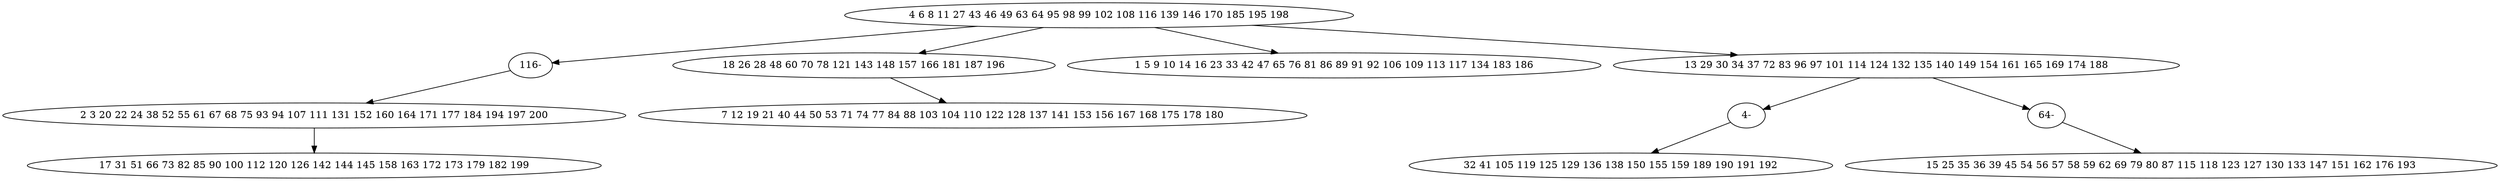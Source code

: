 digraph true_tree {
	"0" -> "10"
	"0" -> "2"
	"1" -> "3"
	"0" -> "4"
	"0" -> "5"
	"5" -> "9"
	"2" -> "7"
	"5" -> "11"
	"9" -> "6"
	"10" -> "1"
	"11" -> "8"
	"0" [label="4 6 8 11 27 43 46 49 63 64 95 98 99 102 108 116 139 146 170 185 195 198"];
	"1" [label="2 3 20 22 24 38 52 55 61 67 68 75 93 94 107 111 131 152 160 164 171 177 184 194 197 200"];
	"2" [label="18 26 28 48 60 70 78 121 143 148 157 166 181 187 196"];
	"3" [label="17 31 51 66 73 82 85 90 100 112 120 126 142 144 145 158 163 172 173 179 182 199"];
	"4" [label="1 5 9 10 14 16 23 33 42 47 65 76 81 86 89 91 92 106 109 113 117 134 183 186"];
	"5" [label="13 29 30 34 37 72 83 96 97 101 114 124 132 135 140 149 154 161 165 169 174 188"];
	"6" [label="32 41 105 119 125 129 136 138 150 155 159 189 190 191 192"];
	"7" [label="7 12 19 21 40 44 50 53 71 74 77 84 88 103 104 110 122 128 137 141 153 156 167 168 175 178 180"];
	"8" [label="15 25 35 36 39 45 54 56 57 58 59 62 69 79 80 87 115 118 123 127 130 133 147 151 162 176 193"];
	"9" [label="4-"];
	"10" [label="116-"];
	"11" [label="64-"];
}
